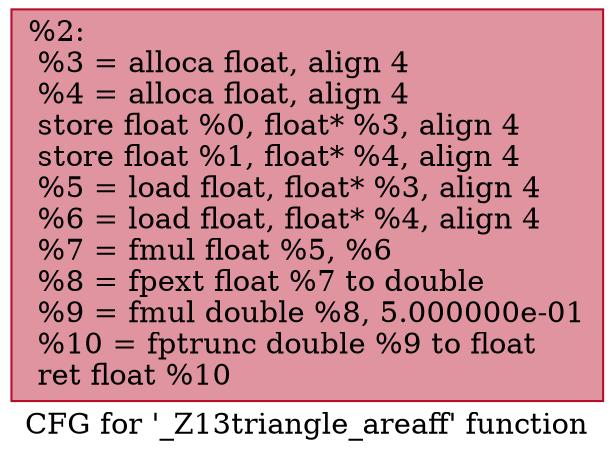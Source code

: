 digraph "CFG for '_Z13triangle_areaff' function" {
	label="CFG for '_Z13triangle_areaff' function";

	Node0x55ae21ba12d0 [shape=record,color="#b70d28ff", style=filled, fillcolor="#b70d2870",label="{%2:\l  %3 = alloca float, align 4\l  %4 = alloca float, align 4\l  store float %0, float* %3, align 4\l  store float %1, float* %4, align 4\l  %5 = load float, float* %3, align 4\l  %6 = load float, float* %4, align 4\l  %7 = fmul float %5, %6\l  %8 = fpext float %7 to double\l  %9 = fmul double %8, 5.000000e-01\l  %10 = fptrunc double %9 to float\l  ret float %10\l}"];
}

